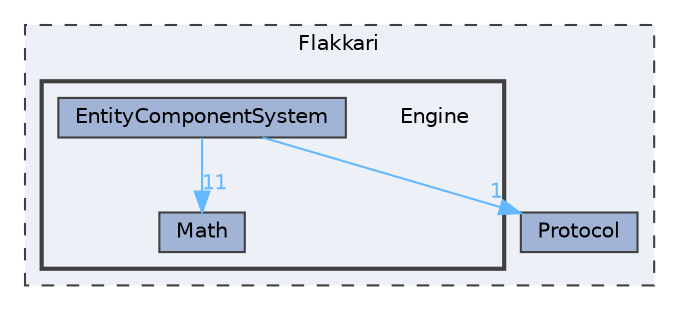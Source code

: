 digraph "Flakkari/Engine"
{
 // LATEX_PDF_SIZE
  bgcolor="transparent";
  edge [fontname=Helvetica,fontsize=10,labelfontname=Helvetica,labelfontsize=10];
  node [fontname=Helvetica,fontsize=10,shape=box,height=0.2,width=0.4];
  compound=true
  subgraph clusterdir_7252f805497af2c98d8ae536646df97b {
    graph [ bgcolor="#edf0f7", pencolor="grey25", label="Flakkari", fontname=Helvetica,fontsize=10 style="filled,dashed", URL="dir_7252f805497af2c98d8ae536646df97b.html",tooltip=""]
  dir_c5bb1fc07982e0126fd8087c13a737b0 [label="Protocol", fillcolor="#a2b4d6", color="grey25", style="filled", URL="dir_c5bb1fc07982e0126fd8087c13a737b0.html",tooltip=""];
  subgraph clusterdir_a8832efbf453ed375786272748b42b6e {
    graph [ bgcolor="#edf0f7", pencolor="grey25", label="", fontname=Helvetica,fontsize=10 style="filled,bold", URL="dir_a8832efbf453ed375786272748b42b6e.html",tooltip=""]
    dir_a8832efbf453ed375786272748b42b6e [shape=plaintext, label="Engine"];
  dir_a60a0a50912261337a6df9770eafa8d1 [label="EntityComponentSystem", fillcolor="#a2b4d6", color="grey25", style="filled", URL="dir_a60a0a50912261337a6df9770eafa8d1.html",tooltip=""];
  dir_91bfd317f0d822e02c021ee39d31f634 [label="Math", fillcolor="#a2b4d6", color="grey25", style="filled", URL="dir_91bfd317f0d822e02c021ee39d31f634.html",tooltip=""];
  }
  }
  dir_a60a0a50912261337a6df9770eafa8d1->dir_91bfd317f0d822e02c021ee39d31f634 [headlabel="11", labeldistance=1.5 headhref="dir_000007_000012.html" href="dir_000007_000012.html" color="steelblue1" fontcolor="steelblue1"];
  dir_a60a0a50912261337a6df9770eafa8d1->dir_c5bb1fc07982e0126fd8087c13a737b0 [headlabel="1", labeldistance=1.5 headhref="dir_000007_000014.html" href="dir_000007_000014.html" color="steelblue1" fontcolor="steelblue1"];
}
